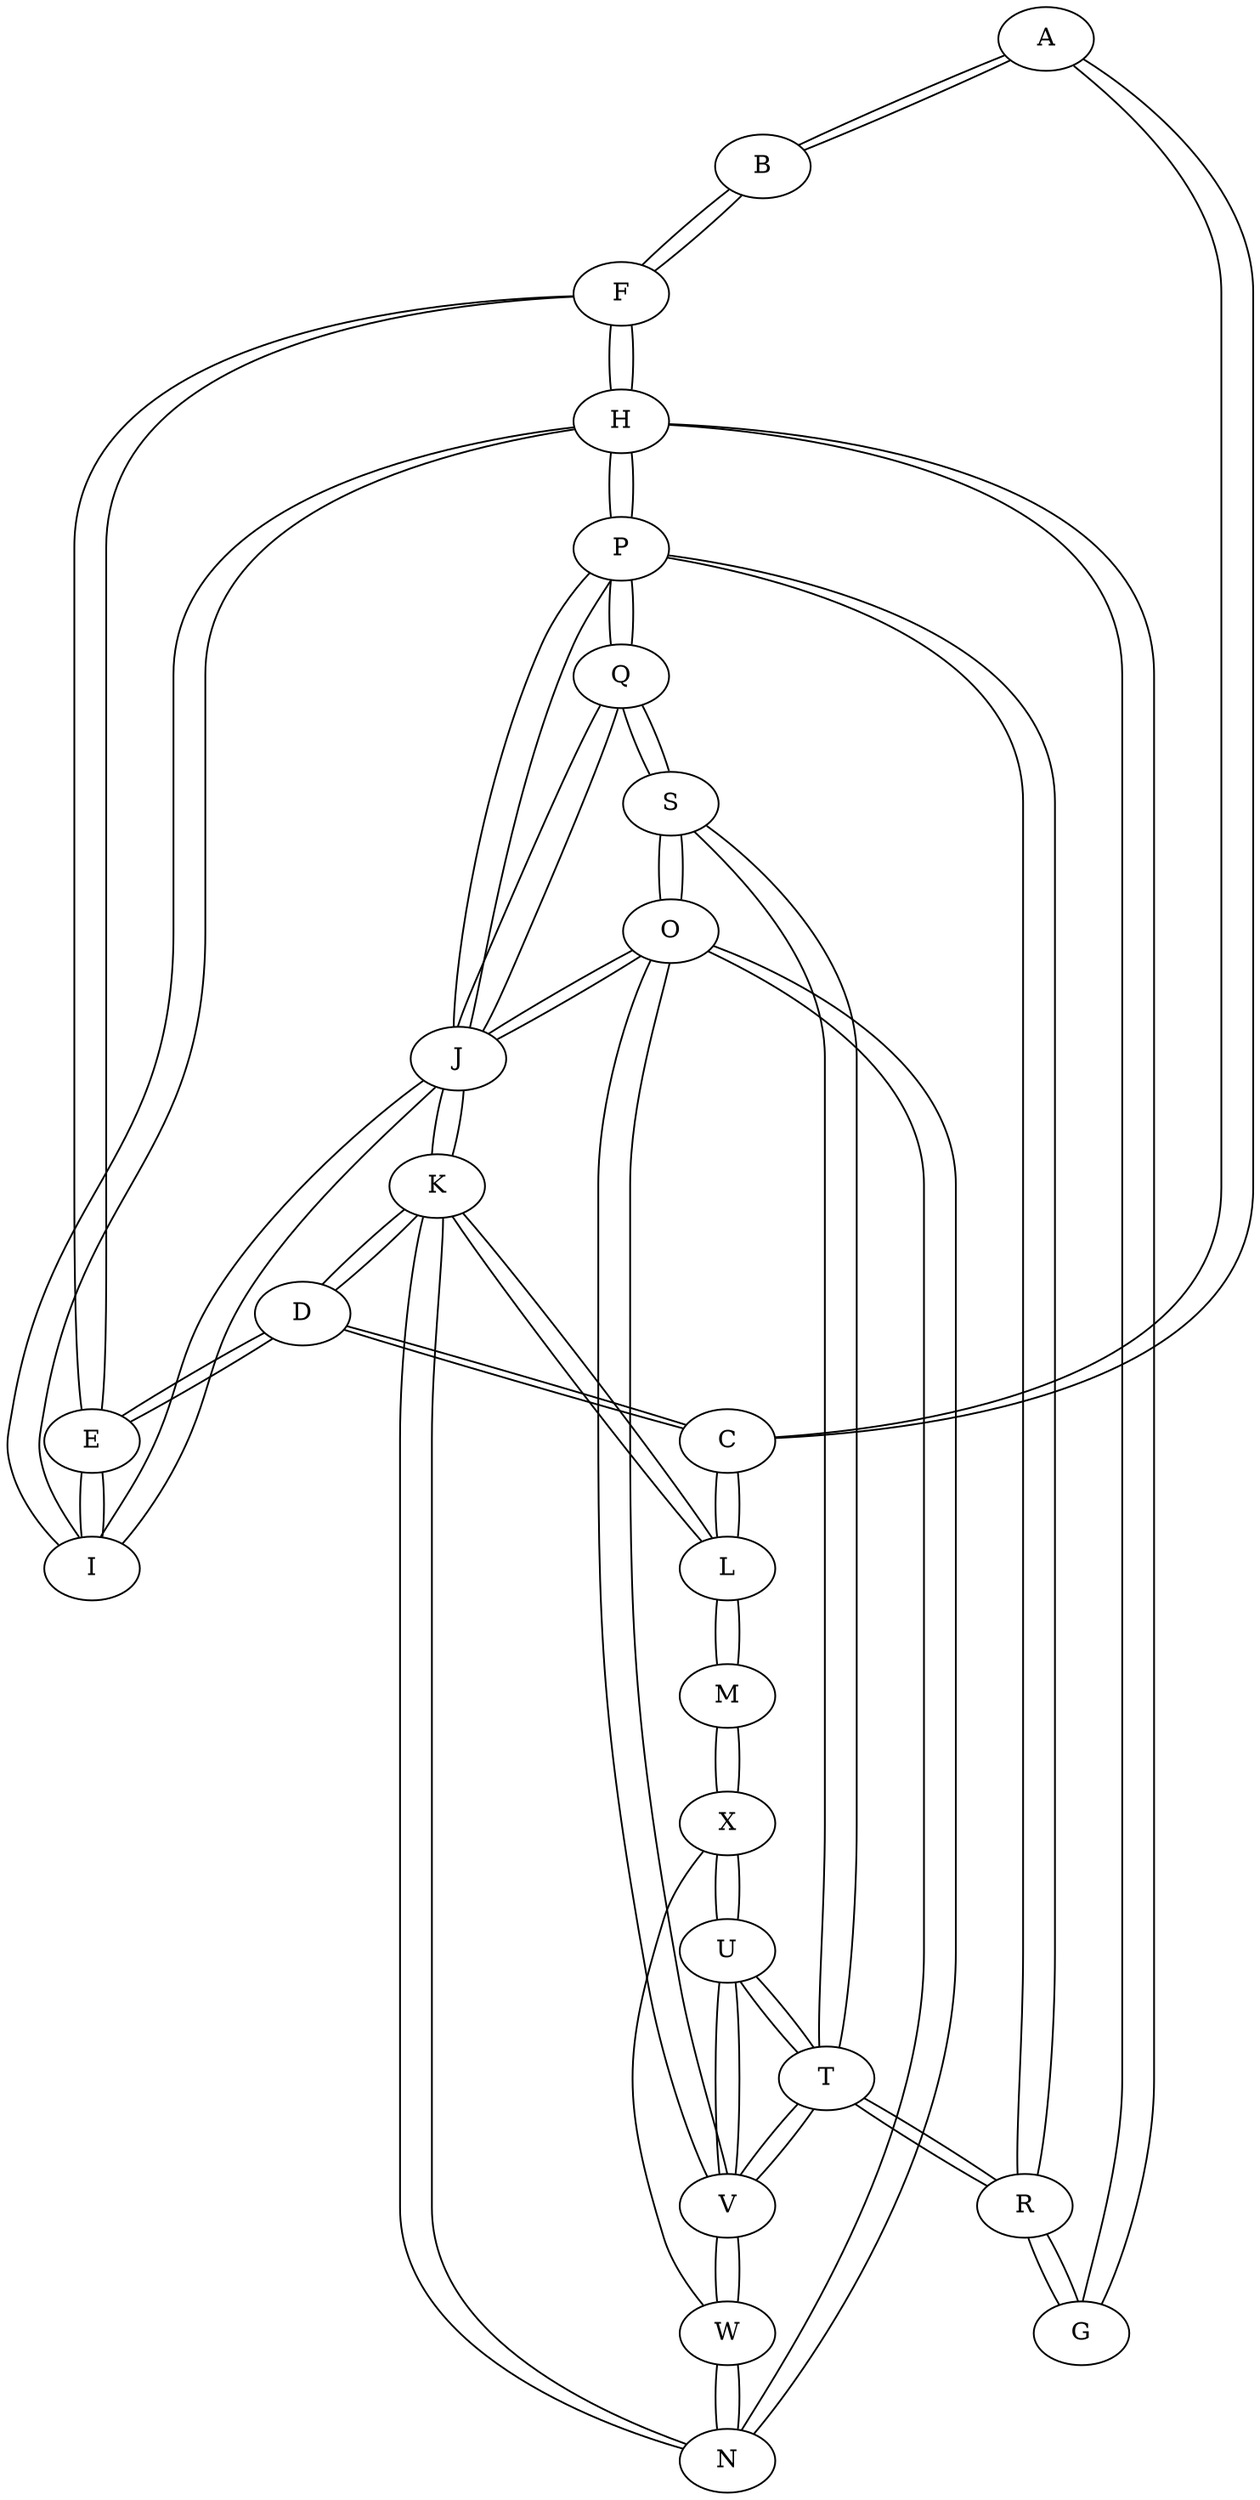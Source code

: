 graph siouxfalls {
 A -- B
 A -- C
 B -- A
 B -- F
 C -- A
 C -- D
 C -- L
 D -- C
 D -- E
 D -- K
 E -- D
 E -- F
 E -- I
 F -- B
 F -- E
 F -- H
 G -- H
 G -- R
 H -- F
 H -- G
 H -- I
 H -- P
 I -- E
 I -- H
 I -- J
 J -- I
 J -- K
 J -- O
 J -- P
 J -- Q
 K -- D
 K -- J
 K -- L
 K -- N
 L -- C
 L -- K
 L -- M
 M -- L
 M -- X
 N -- K
 N -- O
 N -- W
 O -- J
 O -- N
 O -- S
 O -- V
 P -- H
 P -- J
 P -- Q
 P -- R
 Q -- J
 Q -- P
 Q -- S
 R -- G
 R -- P
 R -- T
 S -- O
 S -- Q
 S -- T
 T -- R
 T -- S
 T -- U
 T -- V
 U -- T
 U -- V
 U -- X
 V -- O
 V -- T
 V -- U
 V -- W
 W -- N
 W -- V
 W -- X
 X -- M
 X -- U
}
